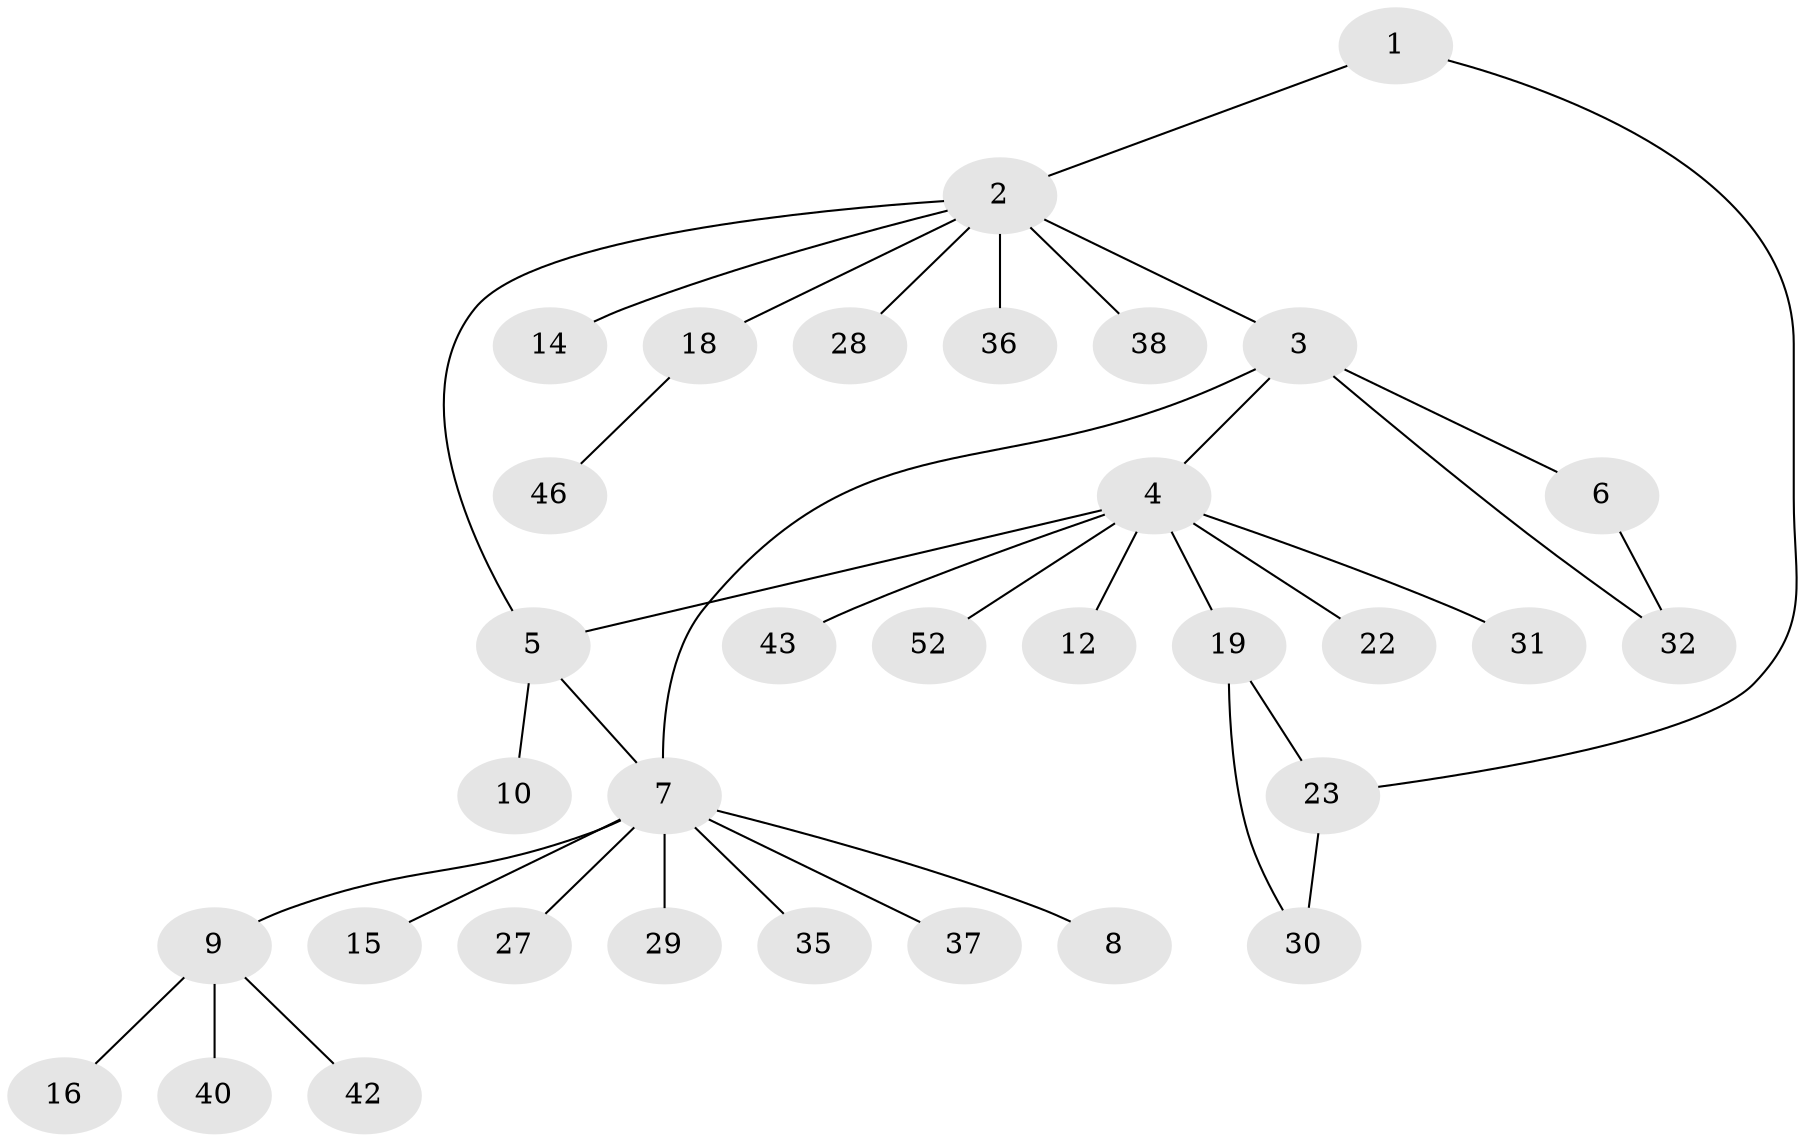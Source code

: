// original degree distribution, {2: 0.21818181818181817, 8: 0.05454545454545454, 5: 0.03636363636363636, 10: 0.01818181818181818, 4: 0.03636363636363636, 1: 0.5454545454545454, 6: 0.01818181818181818, 3: 0.07272727272727272}
// Generated by graph-tools (version 1.1) at 2025/17/03/04/25 18:17:59]
// undirected, 33 vertices, 37 edges
graph export_dot {
graph [start="1"]
  node [color=gray90,style=filled];
  1;
  2 [super="+11"];
  3 [super="+17+13"];
  4;
  5 [super="+21+25"];
  6;
  7 [super="+26"];
  8 [super="+55"];
  9;
  10;
  12;
  14;
  15 [super="+49"];
  16;
  18 [super="+39"];
  19 [super="+20"];
  22;
  23 [super="+34+44"];
  27;
  28 [super="+50"];
  29;
  30 [super="+33"];
  31;
  32;
  35;
  36;
  37;
  38;
  40;
  42;
  43;
  46;
  52;
  1 -- 2;
  1 -- 23;
  2 -- 3 [weight=2];
  2 -- 5;
  2 -- 14;
  2 -- 28;
  2 -- 36;
  2 -- 38;
  2 -- 18;
  3 -- 4;
  3 -- 6;
  3 -- 7;
  3 -- 32;
  4 -- 12;
  4 -- 19;
  4 -- 22;
  4 -- 31;
  4 -- 43;
  4 -- 52;
  4 -- 5;
  5 -- 7;
  5 -- 10;
  6 -- 32;
  7 -- 8;
  7 -- 9;
  7 -- 15;
  7 -- 27;
  7 -- 29;
  7 -- 35;
  7 -- 37;
  9 -- 16;
  9 -- 40;
  9 -- 42;
  18 -- 46;
  19 -- 23 [weight=2];
  19 -- 30;
  23 -- 30;
}
